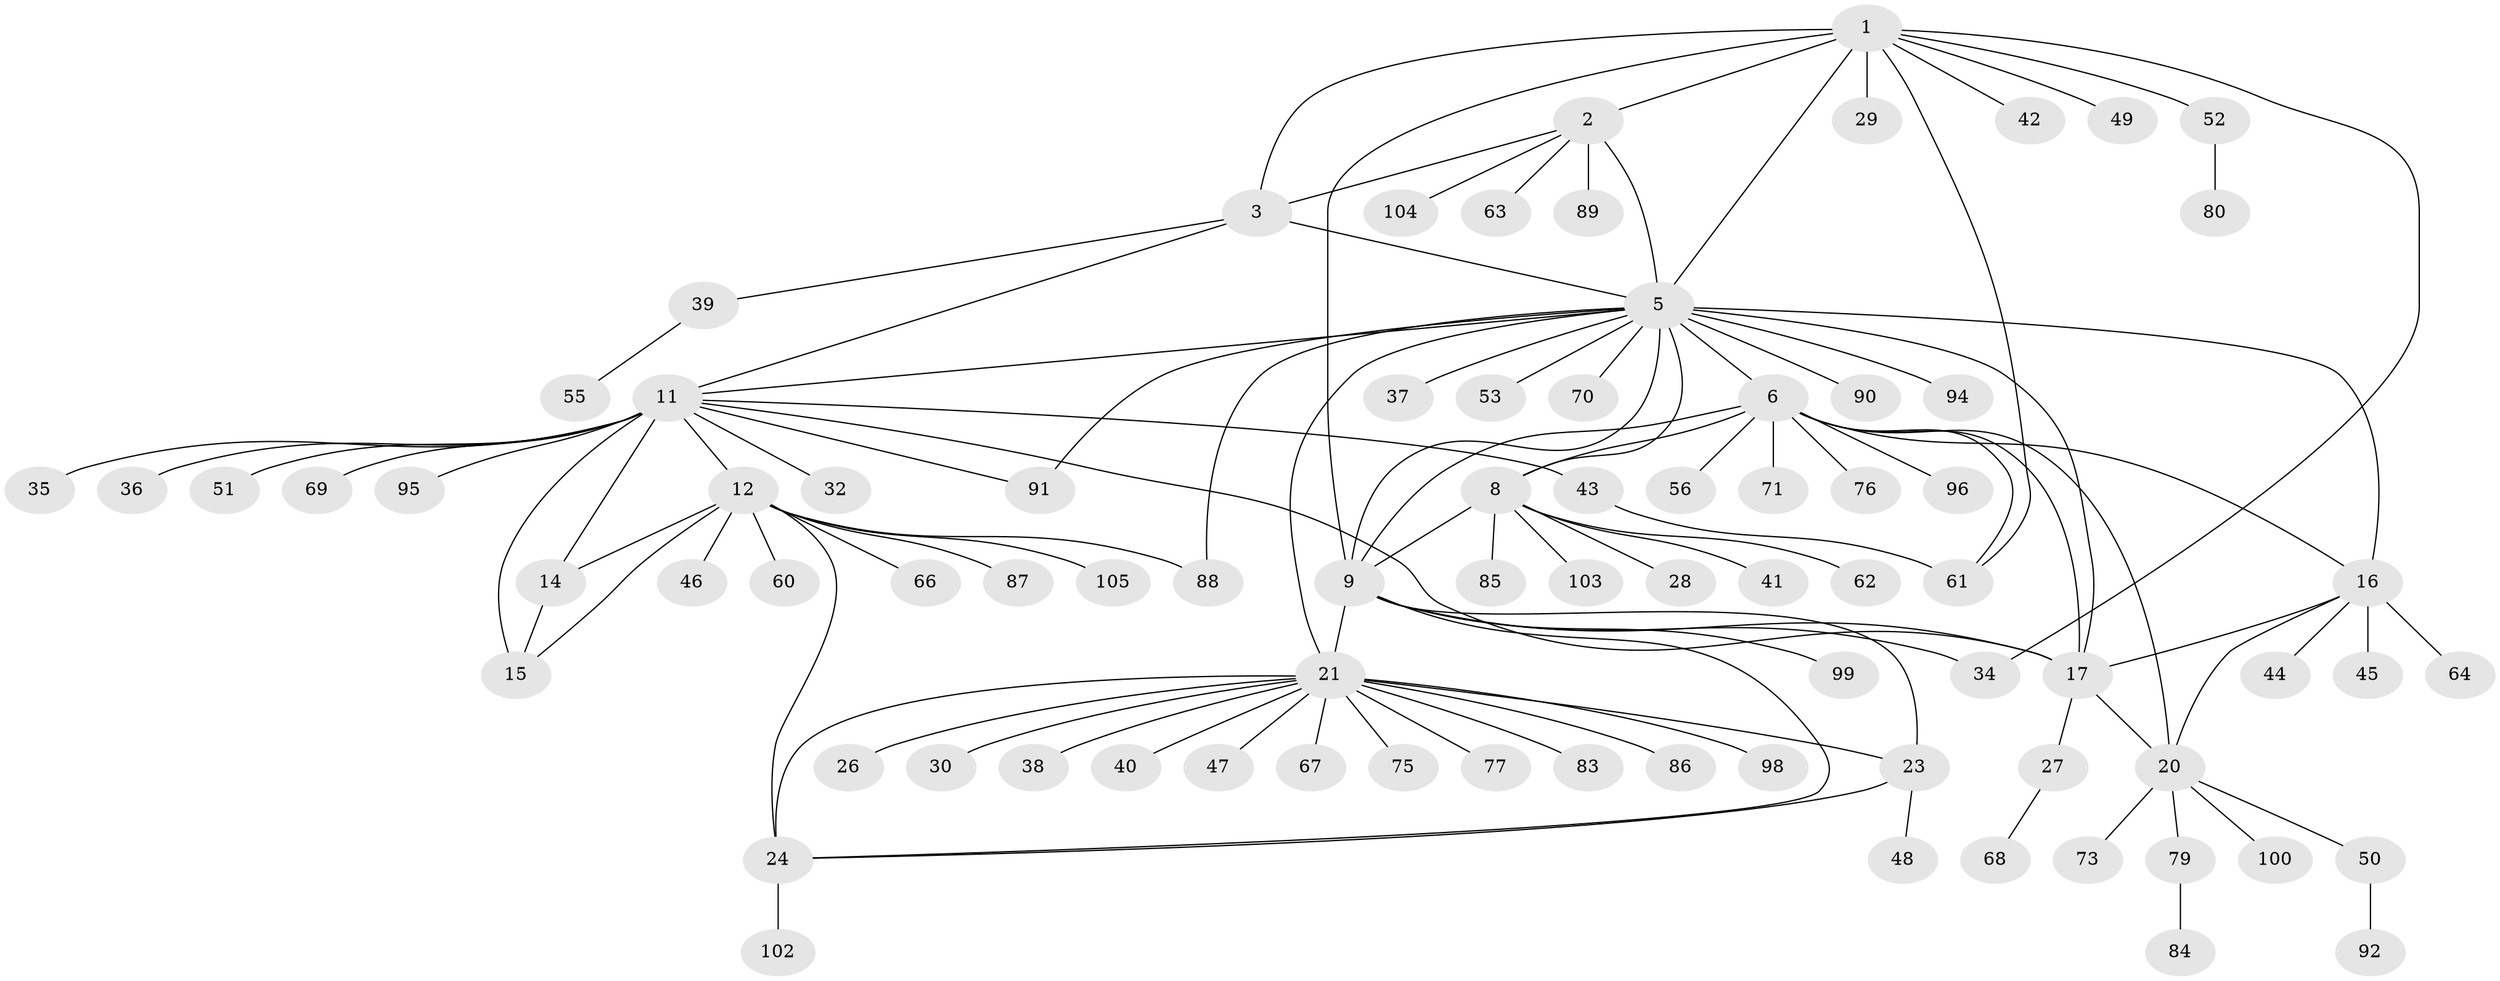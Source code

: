 // original degree distribution, {11: 0.018691588785046728, 4: 0.037383177570093455, 7: 0.07476635514018691, 9: 0.018691588785046728, 10: 0.018691588785046728, 5: 0.018691588785046728, 8: 0.018691588785046728, 12: 0.009345794392523364, 6: 0.018691588785046728, 13: 0.009345794392523364, 1: 0.5700934579439252, 2: 0.16822429906542055, 3: 0.018691588785046728}
// Generated by graph-tools (version 1.1) at 2025/42/03/06/25 10:42:09]
// undirected, 82 vertices, 109 edges
graph export_dot {
graph [start="1"]
  node [color=gray90,style=filled];
  1 [super="+65"];
  2 [super="+4"];
  3 [super="+93"];
  5 [super="+7"];
  6 [super="+19"];
  8 [super="+10"];
  9 [super="+22"];
  11 [super="+13"];
  12 [super="+82"];
  14;
  15;
  16 [super="+33"];
  17 [super="+18"];
  20 [super="+54"];
  21 [super="+25"];
  23 [super="+106"];
  24 [super="+31"];
  26;
  27;
  28 [super="+57"];
  29;
  30;
  32 [super="+78"];
  34 [super="+72"];
  35;
  36;
  37;
  38;
  39;
  40;
  41;
  42;
  43 [super="+97"];
  44;
  45;
  46;
  47;
  48;
  49;
  50 [super="+59"];
  51;
  52 [super="+58"];
  53;
  55 [super="+74"];
  56;
  60;
  61 [super="+81"];
  62;
  63 [super="+101"];
  64;
  66;
  67;
  68;
  69;
  70;
  71;
  73;
  75;
  76;
  77;
  79;
  80 [super="+107"];
  83;
  84;
  85;
  86;
  87;
  88;
  89;
  90;
  91;
  92;
  94;
  95;
  96;
  98;
  99;
  100;
  102;
  103;
  104;
  105;
  1 -- 2 [weight=2];
  1 -- 3;
  1 -- 5;
  1 -- 29;
  1 -- 34;
  1 -- 42;
  1 -- 49;
  1 -- 52;
  1 -- 61;
  1 -- 9;
  2 -- 3 [weight=2];
  2 -- 5 [weight=2];
  2 -- 104;
  2 -- 89;
  2 -- 63;
  3 -- 5;
  3 -- 11;
  3 -- 39;
  5 -- 37;
  5 -- 70;
  5 -- 94;
  5 -- 21;
  5 -- 16;
  5 -- 6;
  5 -- 8 [weight=2];
  5 -- 9;
  5 -- 11;
  5 -- 53;
  5 -- 88;
  5 -- 90;
  5 -- 91;
  5 -- 17;
  6 -- 8 [weight=2];
  6 -- 9;
  6 -- 56;
  6 -- 61;
  6 -- 76;
  6 -- 96;
  6 -- 16;
  6 -- 17 [weight=2];
  6 -- 20;
  6 -- 71;
  8 -- 9 [weight=2];
  8 -- 28;
  8 -- 103;
  8 -- 41;
  8 -- 85;
  8 -- 62;
  9 -- 99;
  9 -- 34;
  9 -- 21 [weight=2];
  9 -- 23;
  9 -- 24;
  9 -- 17;
  11 -- 12 [weight=2];
  11 -- 14 [weight=2];
  11 -- 15 [weight=2];
  11 -- 36;
  11 -- 91;
  11 -- 95;
  11 -- 32;
  11 -- 35;
  11 -- 69;
  11 -- 43;
  11 -- 51;
  11 -- 17;
  12 -- 14;
  12 -- 15;
  12 -- 24;
  12 -- 46;
  12 -- 60;
  12 -- 66;
  12 -- 87;
  12 -- 88;
  12 -- 105;
  14 -- 15;
  16 -- 17 [weight=2];
  16 -- 20;
  16 -- 44;
  16 -- 45;
  16 -- 64;
  17 -- 20 [weight=2];
  17 -- 27;
  20 -- 50;
  20 -- 79;
  20 -- 100;
  20 -- 73;
  21 -- 23 [weight=2];
  21 -- 24 [weight=2];
  21 -- 47;
  21 -- 77;
  21 -- 86;
  21 -- 98;
  21 -- 67;
  21 -- 38;
  21 -- 40;
  21 -- 75;
  21 -- 83;
  21 -- 26;
  21 -- 30;
  23 -- 24;
  23 -- 48;
  24 -- 102;
  27 -- 68;
  39 -- 55;
  43 -- 61;
  50 -- 92;
  52 -- 80;
  79 -- 84;
}
